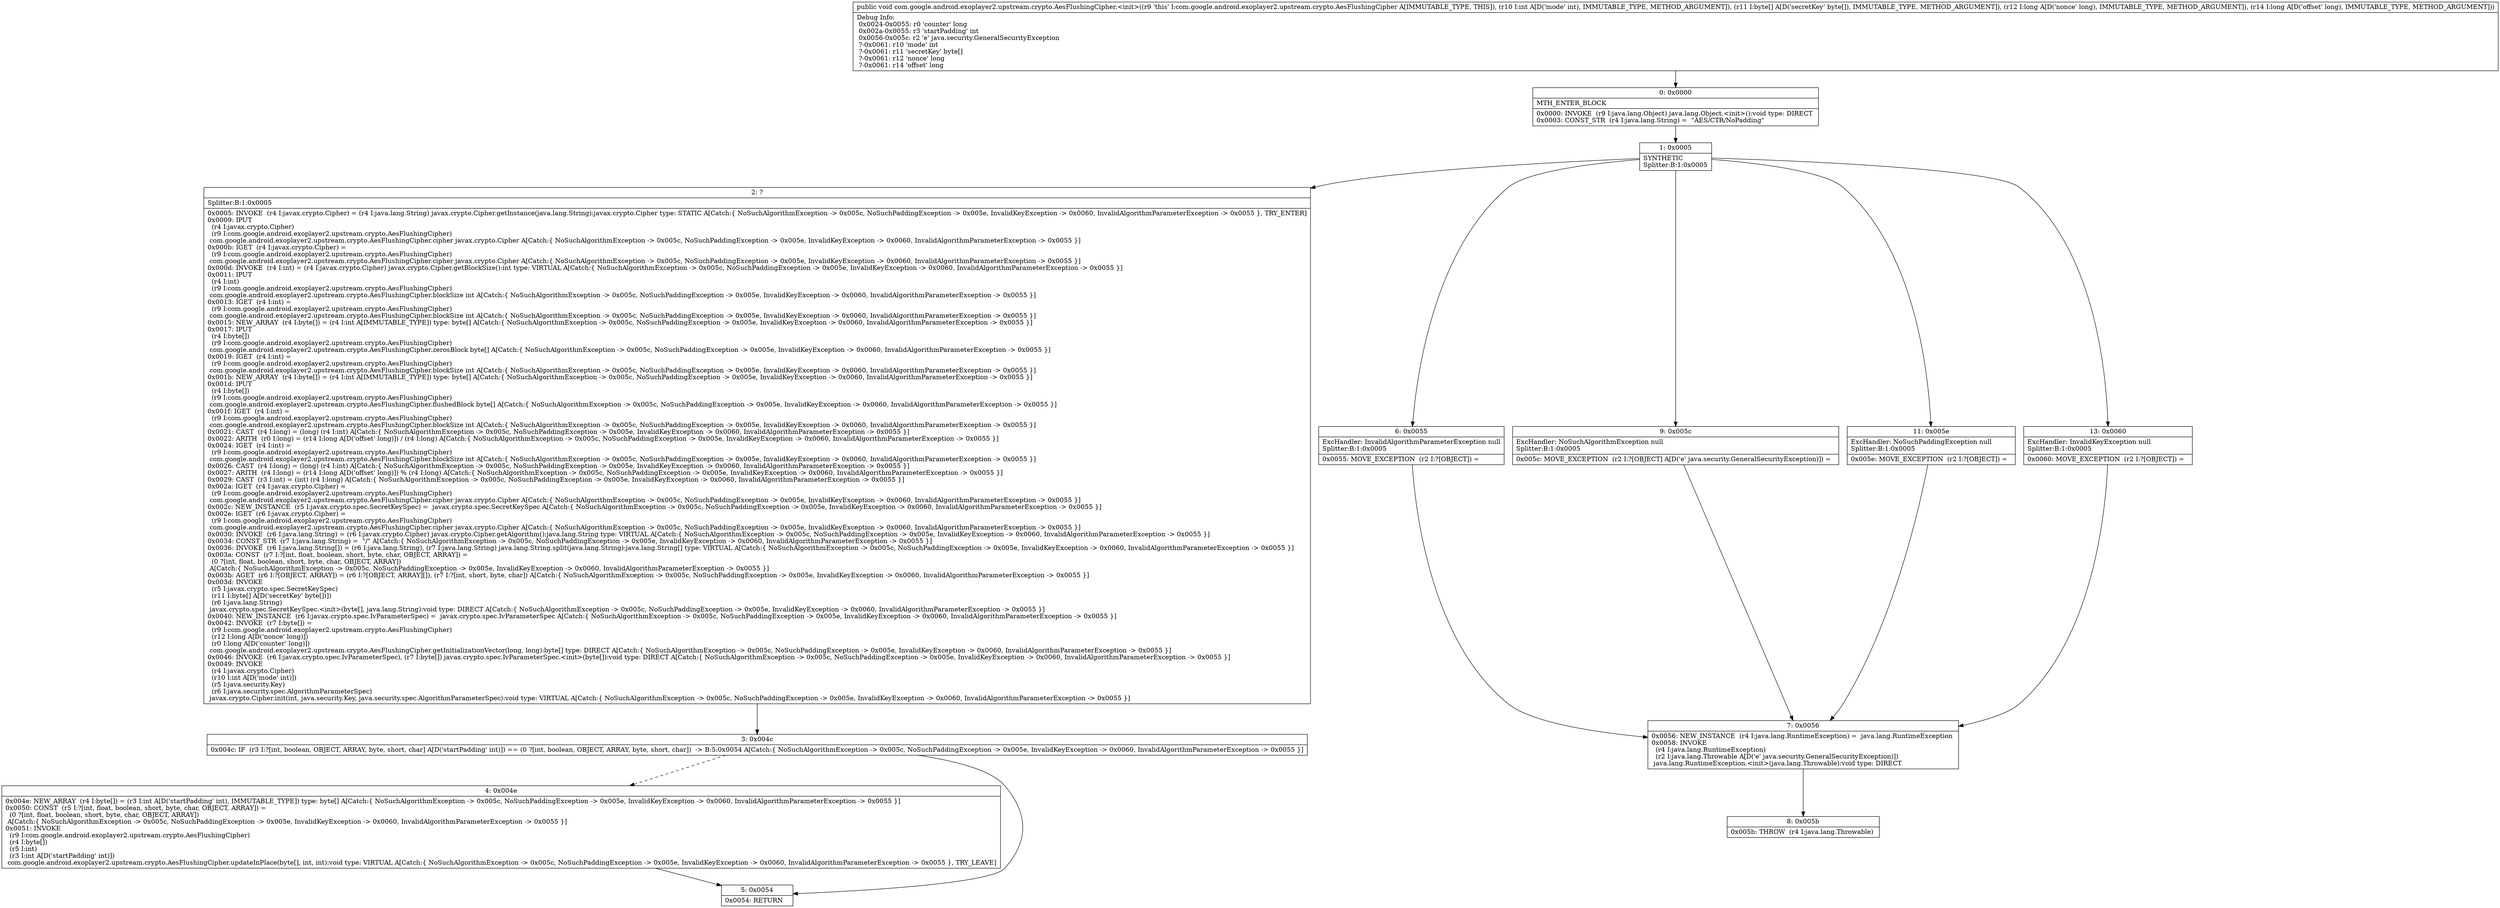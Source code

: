 digraph "CFG forcom.google.android.exoplayer2.upstream.crypto.AesFlushingCipher.\<init\>(I[BJJ)V" {
Node_0 [shape=record,label="{0\:\ 0x0000|MTH_ENTER_BLOCK\l|0x0000: INVOKE  (r9 I:java.lang.Object) java.lang.Object.\<init\>():void type: DIRECT \l0x0003: CONST_STR  (r4 I:java.lang.String) =  \"AES\/CTR\/NoPadding\" \l}"];
Node_1 [shape=record,label="{1\:\ 0x0005|SYNTHETIC\lSplitter:B:1:0x0005\l}"];
Node_2 [shape=record,label="{2\:\ ?|Splitter:B:1:0x0005\l|0x0005: INVOKE  (r4 I:javax.crypto.Cipher) = (r4 I:java.lang.String) javax.crypto.Cipher.getInstance(java.lang.String):javax.crypto.Cipher type: STATIC A[Catch:\{ NoSuchAlgorithmException \-\> 0x005c, NoSuchPaddingException \-\> 0x005e, InvalidKeyException \-\> 0x0060, InvalidAlgorithmParameterException \-\> 0x0055 \}, TRY_ENTER]\l0x0009: IPUT  \l  (r4 I:javax.crypto.Cipher)\l  (r9 I:com.google.android.exoplayer2.upstream.crypto.AesFlushingCipher)\l com.google.android.exoplayer2.upstream.crypto.AesFlushingCipher.cipher javax.crypto.Cipher A[Catch:\{ NoSuchAlgorithmException \-\> 0x005c, NoSuchPaddingException \-\> 0x005e, InvalidKeyException \-\> 0x0060, InvalidAlgorithmParameterException \-\> 0x0055 \}]\l0x000b: IGET  (r4 I:javax.crypto.Cipher) = \l  (r9 I:com.google.android.exoplayer2.upstream.crypto.AesFlushingCipher)\l com.google.android.exoplayer2.upstream.crypto.AesFlushingCipher.cipher javax.crypto.Cipher A[Catch:\{ NoSuchAlgorithmException \-\> 0x005c, NoSuchPaddingException \-\> 0x005e, InvalidKeyException \-\> 0x0060, InvalidAlgorithmParameterException \-\> 0x0055 \}]\l0x000d: INVOKE  (r4 I:int) = (r4 I:javax.crypto.Cipher) javax.crypto.Cipher.getBlockSize():int type: VIRTUAL A[Catch:\{ NoSuchAlgorithmException \-\> 0x005c, NoSuchPaddingException \-\> 0x005e, InvalidKeyException \-\> 0x0060, InvalidAlgorithmParameterException \-\> 0x0055 \}]\l0x0011: IPUT  \l  (r4 I:int)\l  (r9 I:com.google.android.exoplayer2.upstream.crypto.AesFlushingCipher)\l com.google.android.exoplayer2.upstream.crypto.AesFlushingCipher.blockSize int A[Catch:\{ NoSuchAlgorithmException \-\> 0x005c, NoSuchPaddingException \-\> 0x005e, InvalidKeyException \-\> 0x0060, InvalidAlgorithmParameterException \-\> 0x0055 \}]\l0x0013: IGET  (r4 I:int) = \l  (r9 I:com.google.android.exoplayer2.upstream.crypto.AesFlushingCipher)\l com.google.android.exoplayer2.upstream.crypto.AesFlushingCipher.blockSize int A[Catch:\{ NoSuchAlgorithmException \-\> 0x005c, NoSuchPaddingException \-\> 0x005e, InvalidKeyException \-\> 0x0060, InvalidAlgorithmParameterException \-\> 0x0055 \}]\l0x0015: NEW_ARRAY  (r4 I:byte[]) = (r4 I:int A[IMMUTABLE_TYPE]) type: byte[] A[Catch:\{ NoSuchAlgorithmException \-\> 0x005c, NoSuchPaddingException \-\> 0x005e, InvalidKeyException \-\> 0x0060, InvalidAlgorithmParameterException \-\> 0x0055 \}]\l0x0017: IPUT  \l  (r4 I:byte[])\l  (r9 I:com.google.android.exoplayer2.upstream.crypto.AesFlushingCipher)\l com.google.android.exoplayer2.upstream.crypto.AesFlushingCipher.zerosBlock byte[] A[Catch:\{ NoSuchAlgorithmException \-\> 0x005c, NoSuchPaddingException \-\> 0x005e, InvalidKeyException \-\> 0x0060, InvalidAlgorithmParameterException \-\> 0x0055 \}]\l0x0019: IGET  (r4 I:int) = \l  (r9 I:com.google.android.exoplayer2.upstream.crypto.AesFlushingCipher)\l com.google.android.exoplayer2.upstream.crypto.AesFlushingCipher.blockSize int A[Catch:\{ NoSuchAlgorithmException \-\> 0x005c, NoSuchPaddingException \-\> 0x005e, InvalidKeyException \-\> 0x0060, InvalidAlgorithmParameterException \-\> 0x0055 \}]\l0x001b: NEW_ARRAY  (r4 I:byte[]) = (r4 I:int A[IMMUTABLE_TYPE]) type: byte[] A[Catch:\{ NoSuchAlgorithmException \-\> 0x005c, NoSuchPaddingException \-\> 0x005e, InvalidKeyException \-\> 0x0060, InvalidAlgorithmParameterException \-\> 0x0055 \}]\l0x001d: IPUT  \l  (r4 I:byte[])\l  (r9 I:com.google.android.exoplayer2.upstream.crypto.AesFlushingCipher)\l com.google.android.exoplayer2.upstream.crypto.AesFlushingCipher.flushedBlock byte[] A[Catch:\{ NoSuchAlgorithmException \-\> 0x005c, NoSuchPaddingException \-\> 0x005e, InvalidKeyException \-\> 0x0060, InvalidAlgorithmParameterException \-\> 0x0055 \}]\l0x001f: IGET  (r4 I:int) = \l  (r9 I:com.google.android.exoplayer2.upstream.crypto.AesFlushingCipher)\l com.google.android.exoplayer2.upstream.crypto.AesFlushingCipher.blockSize int A[Catch:\{ NoSuchAlgorithmException \-\> 0x005c, NoSuchPaddingException \-\> 0x005e, InvalidKeyException \-\> 0x0060, InvalidAlgorithmParameterException \-\> 0x0055 \}]\l0x0021: CAST  (r4 I:long) = (long) (r4 I:int) A[Catch:\{ NoSuchAlgorithmException \-\> 0x005c, NoSuchPaddingException \-\> 0x005e, InvalidKeyException \-\> 0x0060, InvalidAlgorithmParameterException \-\> 0x0055 \}]\l0x0022: ARITH  (r0 I:long) = (r14 I:long A[D('offset' long)]) \/ (r4 I:long) A[Catch:\{ NoSuchAlgorithmException \-\> 0x005c, NoSuchPaddingException \-\> 0x005e, InvalidKeyException \-\> 0x0060, InvalidAlgorithmParameterException \-\> 0x0055 \}]\l0x0024: IGET  (r4 I:int) = \l  (r9 I:com.google.android.exoplayer2.upstream.crypto.AesFlushingCipher)\l com.google.android.exoplayer2.upstream.crypto.AesFlushingCipher.blockSize int A[Catch:\{ NoSuchAlgorithmException \-\> 0x005c, NoSuchPaddingException \-\> 0x005e, InvalidKeyException \-\> 0x0060, InvalidAlgorithmParameterException \-\> 0x0055 \}]\l0x0026: CAST  (r4 I:long) = (long) (r4 I:int) A[Catch:\{ NoSuchAlgorithmException \-\> 0x005c, NoSuchPaddingException \-\> 0x005e, InvalidKeyException \-\> 0x0060, InvalidAlgorithmParameterException \-\> 0x0055 \}]\l0x0027: ARITH  (r4 I:long) = (r14 I:long A[D('offset' long)]) % (r4 I:long) A[Catch:\{ NoSuchAlgorithmException \-\> 0x005c, NoSuchPaddingException \-\> 0x005e, InvalidKeyException \-\> 0x0060, InvalidAlgorithmParameterException \-\> 0x0055 \}]\l0x0029: CAST  (r3 I:int) = (int) (r4 I:long) A[Catch:\{ NoSuchAlgorithmException \-\> 0x005c, NoSuchPaddingException \-\> 0x005e, InvalidKeyException \-\> 0x0060, InvalidAlgorithmParameterException \-\> 0x0055 \}]\l0x002a: IGET  (r4 I:javax.crypto.Cipher) = \l  (r9 I:com.google.android.exoplayer2.upstream.crypto.AesFlushingCipher)\l com.google.android.exoplayer2.upstream.crypto.AesFlushingCipher.cipher javax.crypto.Cipher A[Catch:\{ NoSuchAlgorithmException \-\> 0x005c, NoSuchPaddingException \-\> 0x005e, InvalidKeyException \-\> 0x0060, InvalidAlgorithmParameterException \-\> 0x0055 \}]\l0x002c: NEW_INSTANCE  (r5 I:javax.crypto.spec.SecretKeySpec) =  javax.crypto.spec.SecretKeySpec A[Catch:\{ NoSuchAlgorithmException \-\> 0x005c, NoSuchPaddingException \-\> 0x005e, InvalidKeyException \-\> 0x0060, InvalidAlgorithmParameterException \-\> 0x0055 \}]\l0x002e: IGET  (r6 I:javax.crypto.Cipher) = \l  (r9 I:com.google.android.exoplayer2.upstream.crypto.AesFlushingCipher)\l com.google.android.exoplayer2.upstream.crypto.AesFlushingCipher.cipher javax.crypto.Cipher A[Catch:\{ NoSuchAlgorithmException \-\> 0x005c, NoSuchPaddingException \-\> 0x005e, InvalidKeyException \-\> 0x0060, InvalidAlgorithmParameterException \-\> 0x0055 \}]\l0x0030: INVOKE  (r6 I:java.lang.String) = (r6 I:javax.crypto.Cipher) javax.crypto.Cipher.getAlgorithm():java.lang.String type: VIRTUAL A[Catch:\{ NoSuchAlgorithmException \-\> 0x005c, NoSuchPaddingException \-\> 0x005e, InvalidKeyException \-\> 0x0060, InvalidAlgorithmParameterException \-\> 0x0055 \}]\l0x0034: CONST_STR  (r7 I:java.lang.String) =  \"\/\" A[Catch:\{ NoSuchAlgorithmException \-\> 0x005c, NoSuchPaddingException \-\> 0x005e, InvalidKeyException \-\> 0x0060, InvalidAlgorithmParameterException \-\> 0x0055 \}]\l0x0036: INVOKE  (r6 I:java.lang.String[]) = (r6 I:java.lang.String), (r7 I:java.lang.String) java.lang.String.split(java.lang.String):java.lang.String[] type: VIRTUAL A[Catch:\{ NoSuchAlgorithmException \-\> 0x005c, NoSuchPaddingException \-\> 0x005e, InvalidKeyException \-\> 0x0060, InvalidAlgorithmParameterException \-\> 0x0055 \}]\l0x003a: CONST  (r7 I:?[int, float, boolean, short, byte, char, OBJECT, ARRAY]) = \l  (0 ?[int, float, boolean, short, byte, char, OBJECT, ARRAY])\l A[Catch:\{ NoSuchAlgorithmException \-\> 0x005c, NoSuchPaddingException \-\> 0x005e, InvalidKeyException \-\> 0x0060, InvalidAlgorithmParameterException \-\> 0x0055 \}]\l0x003b: AGET  (r6 I:?[OBJECT, ARRAY]) = (r6 I:?[OBJECT, ARRAY][]), (r7 I:?[int, short, byte, char]) A[Catch:\{ NoSuchAlgorithmException \-\> 0x005c, NoSuchPaddingException \-\> 0x005e, InvalidKeyException \-\> 0x0060, InvalidAlgorithmParameterException \-\> 0x0055 \}]\l0x003d: INVOKE  \l  (r5 I:javax.crypto.spec.SecretKeySpec)\l  (r11 I:byte[] A[D('secretKey' byte[])])\l  (r6 I:java.lang.String)\l javax.crypto.spec.SecretKeySpec.\<init\>(byte[], java.lang.String):void type: DIRECT A[Catch:\{ NoSuchAlgorithmException \-\> 0x005c, NoSuchPaddingException \-\> 0x005e, InvalidKeyException \-\> 0x0060, InvalidAlgorithmParameterException \-\> 0x0055 \}]\l0x0040: NEW_INSTANCE  (r6 I:javax.crypto.spec.IvParameterSpec) =  javax.crypto.spec.IvParameterSpec A[Catch:\{ NoSuchAlgorithmException \-\> 0x005c, NoSuchPaddingException \-\> 0x005e, InvalidKeyException \-\> 0x0060, InvalidAlgorithmParameterException \-\> 0x0055 \}]\l0x0042: INVOKE  (r7 I:byte[]) = \l  (r9 I:com.google.android.exoplayer2.upstream.crypto.AesFlushingCipher)\l  (r12 I:long A[D('nonce' long)])\l  (r0 I:long A[D('counter' long)])\l com.google.android.exoplayer2.upstream.crypto.AesFlushingCipher.getInitializationVector(long, long):byte[] type: DIRECT A[Catch:\{ NoSuchAlgorithmException \-\> 0x005c, NoSuchPaddingException \-\> 0x005e, InvalidKeyException \-\> 0x0060, InvalidAlgorithmParameterException \-\> 0x0055 \}]\l0x0046: INVOKE  (r6 I:javax.crypto.spec.IvParameterSpec), (r7 I:byte[]) javax.crypto.spec.IvParameterSpec.\<init\>(byte[]):void type: DIRECT A[Catch:\{ NoSuchAlgorithmException \-\> 0x005c, NoSuchPaddingException \-\> 0x005e, InvalidKeyException \-\> 0x0060, InvalidAlgorithmParameterException \-\> 0x0055 \}]\l0x0049: INVOKE  \l  (r4 I:javax.crypto.Cipher)\l  (r10 I:int A[D('mode' int)])\l  (r5 I:java.security.Key)\l  (r6 I:java.security.spec.AlgorithmParameterSpec)\l javax.crypto.Cipher.init(int, java.security.Key, java.security.spec.AlgorithmParameterSpec):void type: VIRTUAL A[Catch:\{ NoSuchAlgorithmException \-\> 0x005c, NoSuchPaddingException \-\> 0x005e, InvalidKeyException \-\> 0x0060, InvalidAlgorithmParameterException \-\> 0x0055 \}]\l}"];
Node_3 [shape=record,label="{3\:\ 0x004c|0x004c: IF  (r3 I:?[int, boolean, OBJECT, ARRAY, byte, short, char] A[D('startPadding' int)]) == (0 ?[int, boolean, OBJECT, ARRAY, byte, short, char])  \-\> B:5:0x0054 A[Catch:\{ NoSuchAlgorithmException \-\> 0x005c, NoSuchPaddingException \-\> 0x005e, InvalidKeyException \-\> 0x0060, InvalidAlgorithmParameterException \-\> 0x0055 \}]\l}"];
Node_4 [shape=record,label="{4\:\ 0x004e|0x004e: NEW_ARRAY  (r4 I:byte[]) = (r3 I:int A[D('startPadding' int), IMMUTABLE_TYPE]) type: byte[] A[Catch:\{ NoSuchAlgorithmException \-\> 0x005c, NoSuchPaddingException \-\> 0x005e, InvalidKeyException \-\> 0x0060, InvalidAlgorithmParameterException \-\> 0x0055 \}]\l0x0050: CONST  (r5 I:?[int, float, boolean, short, byte, char, OBJECT, ARRAY]) = \l  (0 ?[int, float, boolean, short, byte, char, OBJECT, ARRAY])\l A[Catch:\{ NoSuchAlgorithmException \-\> 0x005c, NoSuchPaddingException \-\> 0x005e, InvalidKeyException \-\> 0x0060, InvalidAlgorithmParameterException \-\> 0x0055 \}]\l0x0051: INVOKE  \l  (r9 I:com.google.android.exoplayer2.upstream.crypto.AesFlushingCipher)\l  (r4 I:byte[])\l  (r5 I:int)\l  (r3 I:int A[D('startPadding' int)])\l com.google.android.exoplayer2.upstream.crypto.AesFlushingCipher.updateInPlace(byte[], int, int):void type: VIRTUAL A[Catch:\{ NoSuchAlgorithmException \-\> 0x005c, NoSuchPaddingException \-\> 0x005e, InvalidKeyException \-\> 0x0060, InvalidAlgorithmParameterException \-\> 0x0055 \}, TRY_LEAVE]\l}"];
Node_5 [shape=record,label="{5\:\ 0x0054|0x0054: RETURN   \l}"];
Node_6 [shape=record,label="{6\:\ 0x0055|ExcHandler: InvalidAlgorithmParameterException null\lSplitter:B:1:0x0005\l|0x0055: MOVE_EXCEPTION  (r2 I:?[OBJECT]) =  \l}"];
Node_7 [shape=record,label="{7\:\ 0x0056|0x0056: NEW_INSTANCE  (r4 I:java.lang.RuntimeException) =  java.lang.RuntimeException \l0x0058: INVOKE  \l  (r4 I:java.lang.RuntimeException)\l  (r2 I:java.lang.Throwable A[D('e' java.security.GeneralSecurityException)])\l java.lang.RuntimeException.\<init\>(java.lang.Throwable):void type: DIRECT \l}"];
Node_8 [shape=record,label="{8\:\ 0x005b|0x005b: THROW  (r4 I:java.lang.Throwable) \l}"];
Node_9 [shape=record,label="{9\:\ 0x005c|ExcHandler: NoSuchAlgorithmException null\lSplitter:B:1:0x0005\l|0x005c: MOVE_EXCEPTION  (r2 I:?[OBJECT] A[D('e' java.security.GeneralSecurityException)]) =  \l}"];
Node_11 [shape=record,label="{11\:\ 0x005e|ExcHandler: NoSuchPaddingException null\lSplitter:B:1:0x0005\l|0x005e: MOVE_EXCEPTION  (r2 I:?[OBJECT]) =  \l}"];
Node_13 [shape=record,label="{13\:\ 0x0060|ExcHandler: InvalidKeyException null\lSplitter:B:1:0x0005\l|0x0060: MOVE_EXCEPTION  (r2 I:?[OBJECT]) =  \l}"];
MethodNode[shape=record,label="{public void com.google.android.exoplayer2.upstream.crypto.AesFlushingCipher.\<init\>((r9 'this' I:com.google.android.exoplayer2.upstream.crypto.AesFlushingCipher A[IMMUTABLE_TYPE, THIS]), (r10 I:int A[D('mode' int), IMMUTABLE_TYPE, METHOD_ARGUMENT]), (r11 I:byte[] A[D('secretKey' byte[]), IMMUTABLE_TYPE, METHOD_ARGUMENT]), (r12 I:long A[D('nonce' long), IMMUTABLE_TYPE, METHOD_ARGUMENT]), (r14 I:long A[D('offset' long), IMMUTABLE_TYPE, METHOD_ARGUMENT]))  | Debug Info:\l  0x0024\-0x0055: r0 'counter' long\l  0x002a\-0x0055: r3 'startPadding' int\l  0x0056\-0x005c: r2 'e' java.security.GeneralSecurityException\l  ?\-0x0061: r10 'mode' int\l  ?\-0x0061: r11 'secretKey' byte[]\l  ?\-0x0061: r12 'nonce' long\l  ?\-0x0061: r14 'offset' long\l}"];
MethodNode -> Node_0;
Node_0 -> Node_1;
Node_1 -> Node_2;
Node_1 -> Node_9;
Node_1 -> Node_11;
Node_1 -> Node_13;
Node_1 -> Node_6;
Node_2 -> Node_3;
Node_3 -> Node_4[style=dashed];
Node_3 -> Node_5;
Node_4 -> Node_5;
Node_6 -> Node_7;
Node_7 -> Node_8;
Node_9 -> Node_7;
Node_11 -> Node_7;
Node_13 -> Node_7;
}

